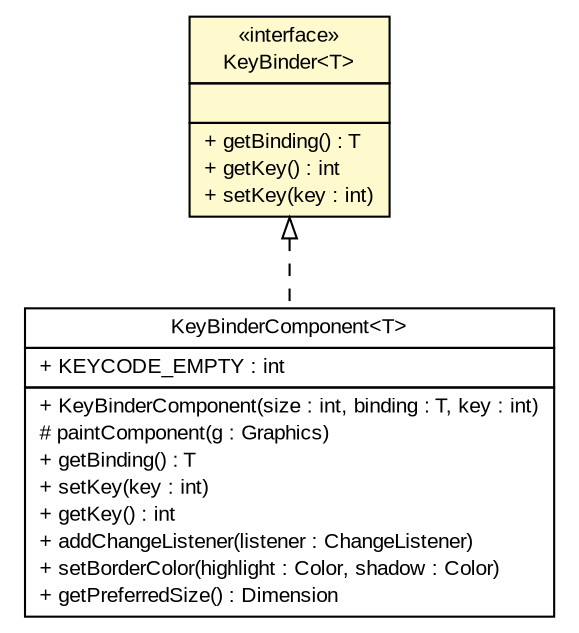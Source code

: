 #!/usr/local/bin/dot
#
# Class diagram 
# Generated by UMLGraph version R5_6 (http://www.umlgraph.org/)
#

digraph G {
	edge [fontname="arial",fontsize=10,labelfontname="arial",labelfontsize=10];
	node [fontname="arial",fontsize=10,shape=plaintext];
	nodesep=0.25;
	ranksep=0.5;
	// com.github.tilastokeskus.matertis.ui.KeyBinderComponent<T>
	c2088 [label=<<table title="com.github.tilastokeskus.matertis.ui.KeyBinderComponent" border="0" cellborder="1" cellspacing="0" cellpadding="2" port="p" href="../KeyBinderComponent.html">
		<tr><td><table border="0" cellspacing="0" cellpadding="1">
<tr><td align="center" balign="center"> KeyBinderComponent&lt;T&gt; </td></tr>
		</table></td></tr>
		<tr><td><table border="0" cellspacing="0" cellpadding="1">
<tr><td align="left" balign="left"> + KEYCODE_EMPTY : int </td></tr>
		</table></td></tr>
		<tr><td><table border="0" cellspacing="0" cellpadding="1">
<tr><td align="left" balign="left"> + KeyBinderComponent(size : int, binding : T, key : int) </td></tr>
<tr><td align="left" balign="left"> # paintComponent(g : Graphics) </td></tr>
<tr><td align="left" balign="left"> + getBinding() : T </td></tr>
<tr><td align="left" balign="left"> + setKey(key : int) </td></tr>
<tr><td align="left" balign="left"> + getKey() : int </td></tr>
<tr><td align="left" balign="left"> + addChangeListener(listener : ChangeListener) </td></tr>
<tr><td align="left" balign="left"> + setBorderColor(highlight : Color, shadow : Color) </td></tr>
<tr><td align="left" balign="left"> + getPreferredSize() : Dimension </td></tr>
		</table></td></tr>
		</table>>, URL="../KeyBinderComponent.html", fontname="arial", fontcolor="black", fontsize=10.0];
	// com.github.tilastokeskus.matertis.ui.util.KeyBinder<T>
	c2102 [label=<<table title="com.github.tilastokeskus.matertis.ui.util.KeyBinder" border="0" cellborder="1" cellspacing="0" cellpadding="2" port="p" bgcolor="lemonChiffon" href="./KeyBinder.html">
		<tr><td><table border="0" cellspacing="0" cellpadding="1">
<tr><td align="center" balign="center"> &#171;interface&#187; </td></tr>
<tr><td align="center" balign="center"> KeyBinder&lt;T&gt; </td></tr>
		</table></td></tr>
		<tr><td><table border="0" cellspacing="0" cellpadding="1">
<tr><td align="left" balign="left">  </td></tr>
		</table></td></tr>
		<tr><td><table border="0" cellspacing="0" cellpadding="1">
<tr><td align="left" balign="left"> + getBinding() : T </td></tr>
<tr><td align="left" balign="left"> + getKey() : int </td></tr>
<tr><td align="left" balign="left"> + setKey(key : int) </td></tr>
		</table></td></tr>
		</table>>, URL="./KeyBinder.html", fontname="arial", fontcolor="black", fontsize=10.0];
	//com.github.tilastokeskus.matertis.ui.KeyBinderComponent<T> implements com.github.tilastokeskus.matertis.ui.util.KeyBinder<T>
	c2102:p -> c2088:p [dir=back,arrowtail=empty,style=dashed];
}

